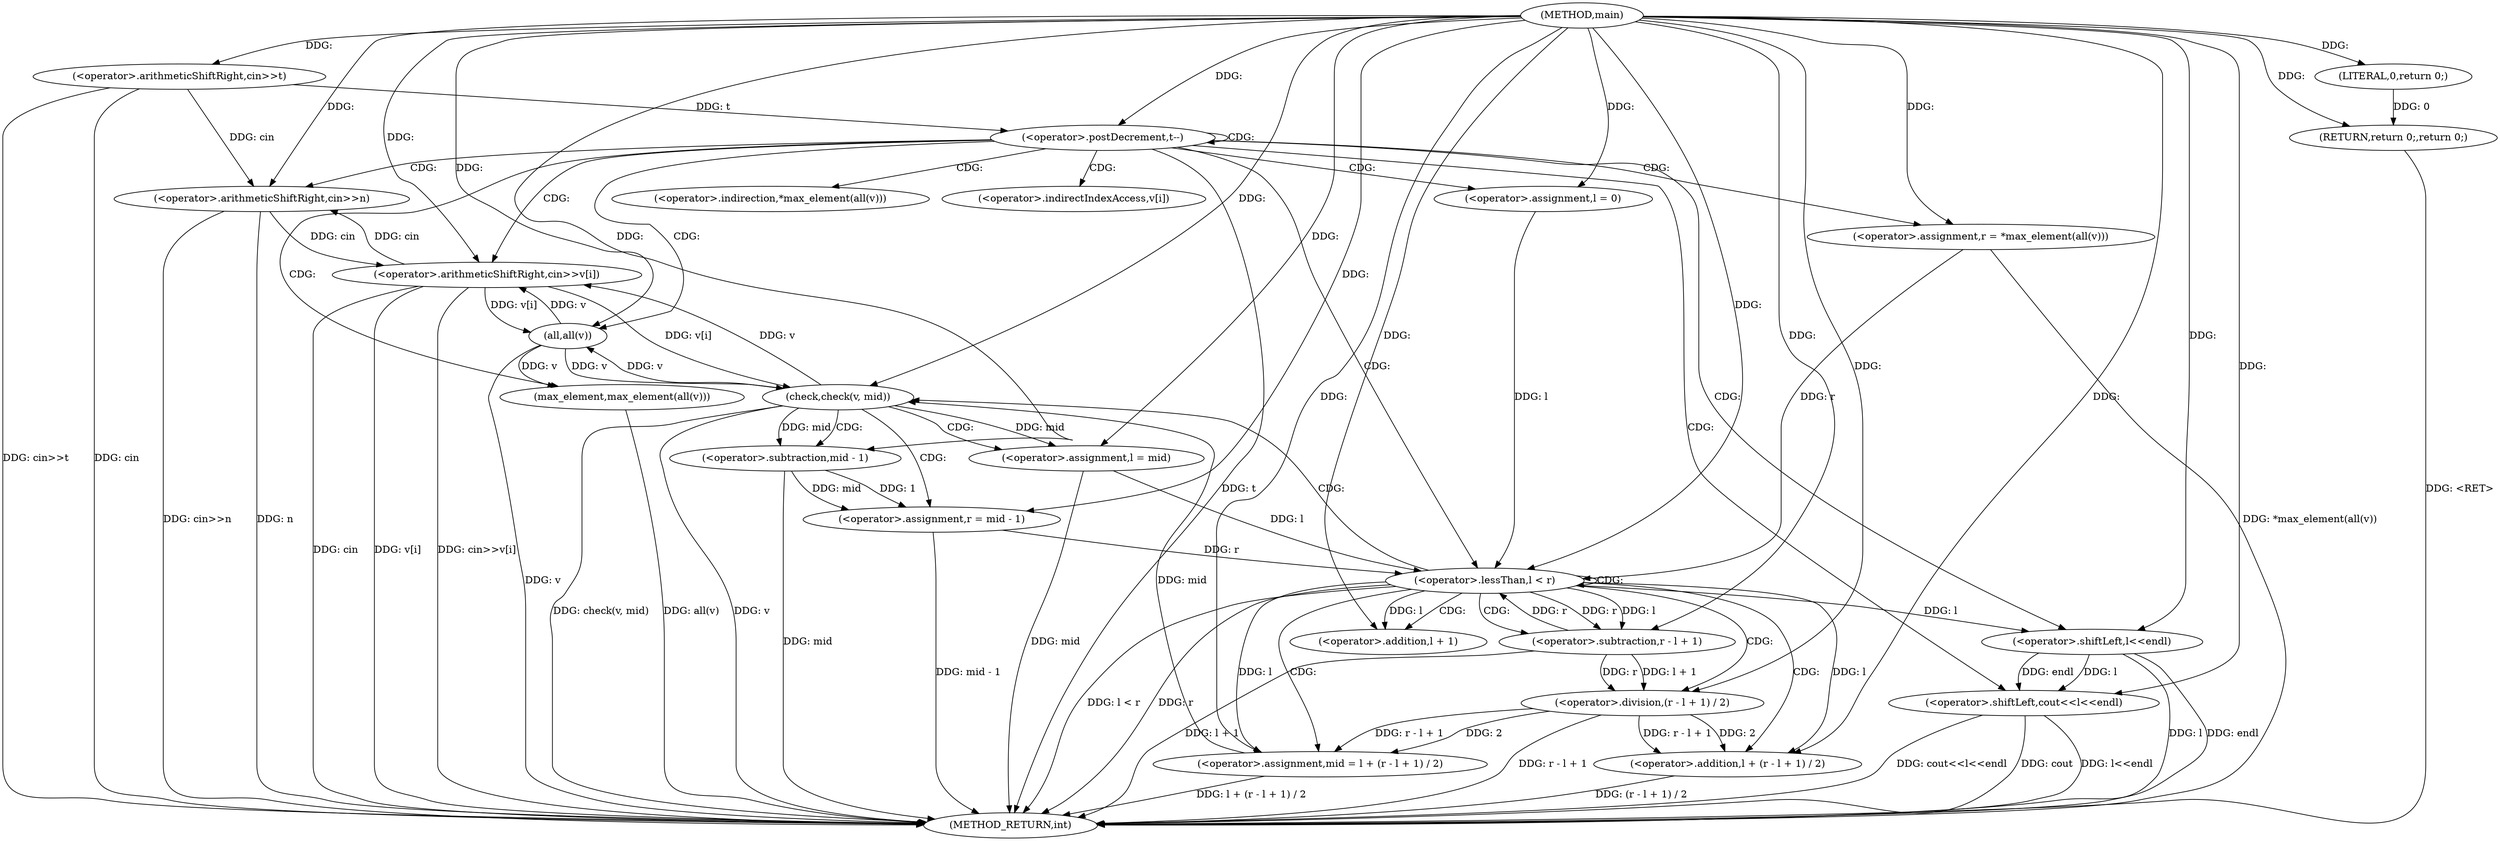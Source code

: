 digraph "main" {  
"1000169" [label = "(METHOD,main)" ]
"1000240" [label = "(METHOD_RETURN,int)" ]
"1000172" [label = "(<operator>.arithmeticShiftRight,cin>>t)" ]
"1000238" [label = "(RETURN,return 0;,return 0;)" ]
"1000176" [label = "(<operator>.postDecrement,t--)" ]
"1000239" [label = "(LITERAL,0,return 0;)" ]
"1000180" [label = "(<operator>.arithmeticShiftRight,cin>>n)" ]
"1000191" [label = "(<operator>.assignment,l = 0)" ]
"1000195" [label = "(<operator>.assignment,r = *max_element(all(v)))" ]
"1000233" [label = "(<operator>.shiftLeft,cout<<l<<endl)" ]
"1000185" [label = "(<operator>.arithmeticShiftRight,cin>>v[i])" ]
"1000202" [label = "(<operator>.lessThan,l < r)" ]
"1000207" [label = "(<operator>.assignment,mid = l + (r - l + 1) / 2)" ]
"1000235" [label = "(<operator>.shiftLeft,l<<endl)" ]
"1000198" [label = "(max_element,max_element(all(v)))" ]
"1000219" [label = "(check,check(v, mid))" ]
"1000199" [label = "(all,all(v))" ]
"1000209" [label = "(<operator>.addition,l + (r - l + 1) / 2)" ]
"1000223" [label = "(<operator>.assignment,l = mid)" ]
"1000211" [label = "(<operator>.division,(r - l + 1) / 2)" ]
"1000228" [label = "(<operator>.assignment,r = mid - 1)" ]
"1000212" [label = "(<operator>.subtraction,r - l + 1)" ]
"1000214" [label = "(<operator>.addition,l + 1)" ]
"1000230" [label = "(<operator>.subtraction,mid - 1)" ]
"1000197" [label = "(<operator>.indirection,*max_element(all(v)))" ]
"1000187" [label = "(<operator>.indirectIndexAccess,v[i])" ]
  "1000238" -> "1000240"  [ label = "DDG: <RET>"] 
  "1000172" -> "1000240"  [ label = "DDG: cin"] 
  "1000172" -> "1000240"  [ label = "DDG: cin>>t"] 
  "1000176" -> "1000240"  [ label = "DDG: t"] 
  "1000180" -> "1000240"  [ label = "DDG: n"] 
  "1000180" -> "1000240"  [ label = "DDG: cin>>n"] 
  "1000185" -> "1000240"  [ label = "DDG: cin"] 
  "1000185" -> "1000240"  [ label = "DDG: v[i]"] 
  "1000185" -> "1000240"  [ label = "DDG: cin>>v[i]"] 
  "1000199" -> "1000240"  [ label = "DDG: v"] 
  "1000198" -> "1000240"  [ label = "DDG: all(v)"] 
  "1000195" -> "1000240"  [ label = "DDG: *max_element(all(v))"] 
  "1000202" -> "1000240"  [ label = "DDG: r"] 
  "1000202" -> "1000240"  [ label = "DDG: l < r"] 
  "1000235" -> "1000240"  [ label = "DDG: l"] 
  "1000233" -> "1000240"  [ label = "DDG: l<<endl"] 
  "1000233" -> "1000240"  [ label = "DDG: cout<<l<<endl"] 
  "1000212" -> "1000240"  [ label = "DDG: l + 1"] 
  "1000211" -> "1000240"  [ label = "DDG: r - l + 1"] 
  "1000209" -> "1000240"  [ label = "DDG: (r - l + 1) / 2"] 
  "1000207" -> "1000240"  [ label = "DDG: l + (r - l + 1) / 2"] 
  "1000219" -> "1000240"  [ label = "DDG: v"] 
  "1000219" -> "1000240"  [ label = "DDG: check(v, mid)"] 
  "1000230" -> "1000240"  [ label = "DDG: mid"] 
  "1000228" -> "1000240"  [ label = "DDG: mid - 1"] 
  "1000223" -> "1000240"  [ label = "DDG: mid"] 
  "1000235" -> "1000240"  [ label = "DDG: endl"] 
  "1000233" -> "1000240"  [ label = "DDG: cout"] 
  "1000239" -> "1000238"  [ label = "DDG: 0"] 
  "1000169" -> "1000238"  [ label = "DDG: "] 
  "1000169" -> "1000172"  [ label = "DDG: "] 
  "1000169" -> "1000239"  [ label = "DDG: "] 
  "1000172" -> "1000176"  [ label = "DDG: t"] 
  "1000169" -> "1000176"  [ label = "DDG: "] 
  "1000169" -> "1000191"  [ label = "DDG: "] 
  "1000172" -> "1000180"  [ label = "DDG: cin"] 
  "1000185" -> "1000180"  [ label = "DDG: cin"] 
  "1000169" -> "1000180"  [ label = "DDG: "] 
  "1000169" -> "1000195"  [ label = "DDG: "] 
  "1000169" -> "1000233"  [ label = "DDG: "] 
  "1000235" -> "1000233"  [ label = "DDG: l"] 
  "1000235" -> "1000233"  [ label = "DDG: endl"] 
  "1000180" -> "1000185"  [ label = "DDG: cin"] 
  "1000169" -> "1000185"  [ label = "DDG: "] 
  "1000199" -> "1000185"  [ label = "DDG: v"] 
  "1000219" -> "1000185"  [ label = "DDG: v"] 
  "1000191" -> "1000202"  [ label = "DDG: l"] 
  "1000223" -> "1000202"  [ label = "DDG: l"] 
  "1000169" -> "1000202"  [ label = "DDG: "] 
  "1000195" -> "1000202"  [ label = "DDG: r"] 
  "1000212" -> "1000202"  [ label = "DDG: r"] 
  "1000228" -> "1000202"  [ label = "DDG: r"] 
  "1000169" -> "1000207"  [ label = "DDG: "] 
  "1000202" -> "1000207"  [ label = "DDG: l"] 
  "1000211" -> "1000207"  [ label = "DDG: r - l + 1"] 
  "1000211" -> "1000207"  [ label = "DDG: 2"] 
  "1000202" -> "1000235"  [ label = "DDG: l"] 
  "1000169" -> "1000235"  [ label = "DDG: "] 
  "1000199" -> "1000198"  [ label = "DDG: v"] 
  "1000185" -> "1000199"  [ label = "DDG: v[i]"] 
  "1000219" -> "1000199"  [ label = "DDG: v"] 
  "1000169" -> "1000199"  [ label = "DDG: "] 
  "1000169" -> "1000209"  [ label = "DDG: "] 
  "1000202" -> "1000209"  [ label = "DDG: l"] 
  "1000211" -> "1000209"  [ label = "DDG: r - l + 1"] 
  "1000211" -> "1000209"  [ label = "DDG: 2"] 
  "1000185" -> "1000219"  [ label = "DDG: v[i]"] 
  "1000199" -> "1000219"  [ label = "DDG: v"] 
  "1000169" -> "1000219"  [ label = "DDG: "] 
  "1000207" -> "1000219"  [ label = "DDG: mid"] 
  "1000219" -> "1000223"  [ label = "DDG: mid"] 
  "1000169" -> "1000223"  [ label = "DDG: "] 
  "1000212" -> "1000211"  [ label = "DDG: l + 1"] 
  "1000212" -> "1000211"  [ label = "DDG: r"] 
  "1000169" -> "1000211"  [ label = "DDG: "] 
  "1000230" -> "1000228"  [ label = "DDG: mid"] 
  "1000230" -> "1000228"  [ label = "DDG: 1"] 
  "1000202" -> "1000212"  [ label = "DDG: r"] 
  "1000169" -> "1000212"  [ label = "DDG: "] 
  "1000202" -> "1000212"  [ label = "DDG: l"] 
  "1000169" -> "1000228"  [ label = "DDG: "] 
  "1000202" -> "1000214"  [ label = "DDG: l"] 
  "1000169" -> "1000214"  [ label = "DDG: "] 
  "1000219" -> "1000230"  [ label = "DDG: mid"] 
  "1000169" -> "1000230"  [ label = "DDG: "] 
  "1000176" -> "1000191"  [ label = "CDG: "] 
  "1000176" -> "1000199"  [ label = "CDG: "] 
  "1000176" -> "1000233"  [ label = "CDG: "] 
  "1000176" -> "1000195"  [ label = "CDG: "] 
  "1000176" -> "1000197"  [ label = "CDG: "] 
  "1000176" -> "1000180"  [ label = "CDG: "] 
  "1000176" -> "1000235"  [ label = "CDG: "] 
  "1000176" -> "1000202"  [ label = "CDG: "] 
  "1000176" -> "1000176"  [ label = "CDG: "] 
  "1000176" -> "1000198"  [ label = "CDG: "] 
  "1000176" -> "1000187"  [ label = "CDG: "] 
  "1000176" -> "1000185"  [ label = "CDG: "] 
  "1000202" -> "1000211"  [ label = "CDG: "] 
  "1000202" -> "1000212"  [ label = "CDG: "] 
  "1000202" -> "1000219"  [ label = "CDG: "] 
  "1000202" -> "1000207"  [ label = "CDG: "] 
  "1000202" -> "1000214"  [ label = "CDG: "] 
  "1000202" -> "1000202"  [ label = "CDG: "] 
  "1000202" -> "1000209"  [ label = "CDG: "] 
  "1000219" -> "1000230"  [ label = "CDG: "] 
  "1000219" -> "1000223"  [ label = "CDG: "] 
  "1000219" -> "1000228"  [ label = "CDG: "] 
}
